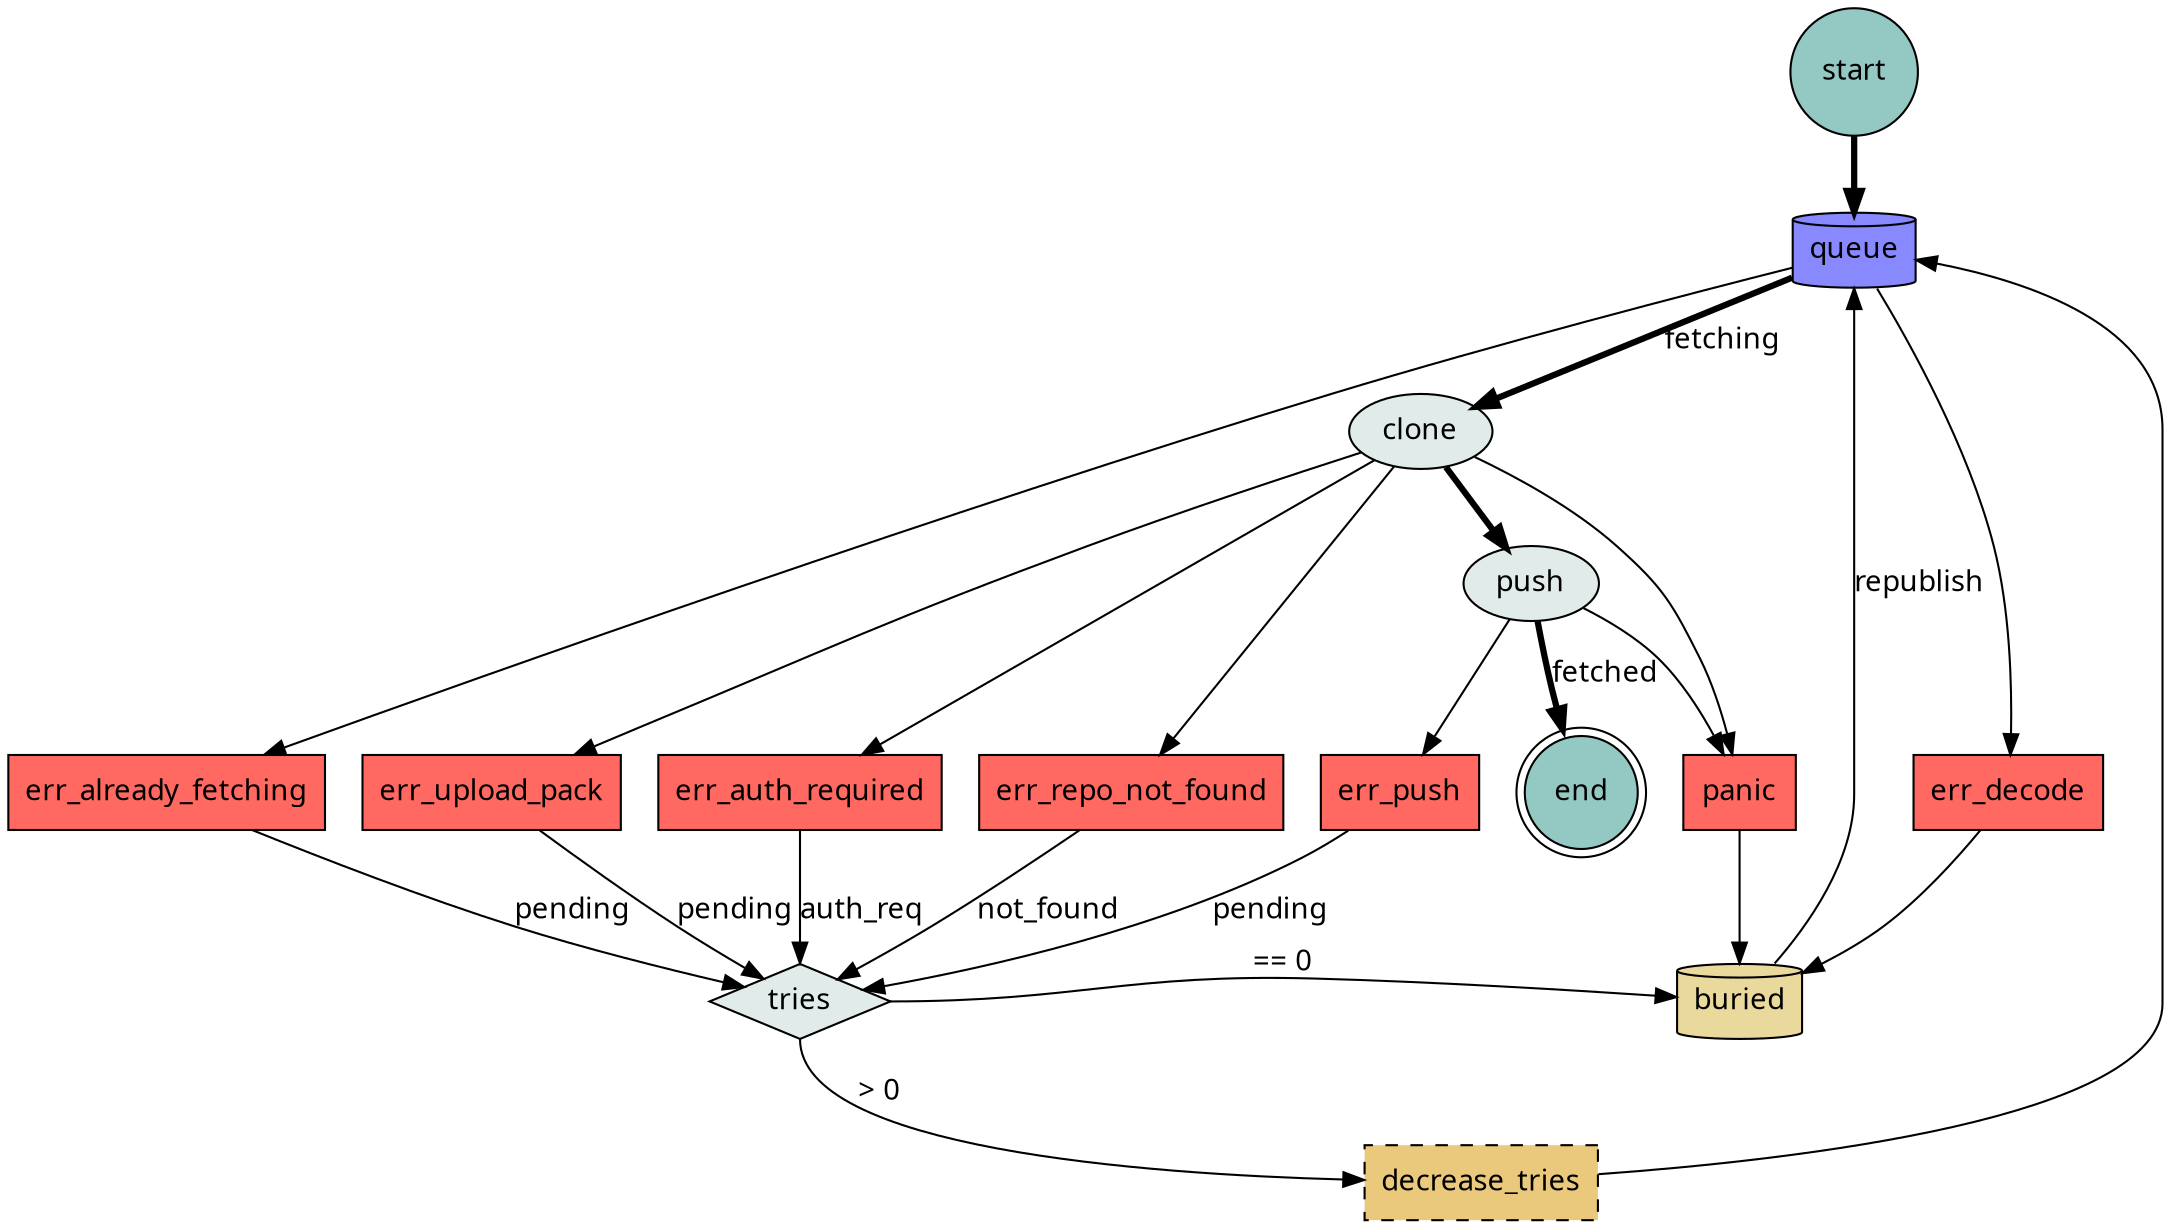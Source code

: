 digraph G {
/* states

* not_found
* fetched
* pending
* fetching
* auth_req

*/

    node [fontname="ubuntu" style="filled" fillcolor="#E1EBEA"]
    edge [fontname="ubuntu" style="filled"]

    {
        node [shape="cylinder" style="filled"]
        queue [fillcolor="#8888ff"]
        buried [fillcolor="#EAD99C"]
    }

    {
        node [shape="polygon" style="filled" fillcolor="#ff6961"]
        err_decode
        err_already_fetching
        err_repo_not_found
        err_auth_required
        err_upload_pack
        err_push
        panic
    }

    subgraph archiver {
        {
            clone
            push
        }
        {
            rank=same
            node [shape="polygon" style="filled" fillcolor="#ff0000"]
            err_already_fetching
            err_upload_pack
            err_auth_required
            err_push
            err_repo_not_found
            err_decode
        }
        end [shape="doublecircle" fillcolor="#93C8C3"]
    }

    {
        rank=same
        tries [label="tries" shape="diamond"]
        buried
    }

    decrease_tries [shape="polygon" style="filled,dashed" fillcolor="#EAC97C"]

    subgraph queue {
        queue -> err_decode
        queue -> clone [label=fetching penwidth=3]
        queue -> err_already_fetching

        err_decode -> buried

        buried -> queue [label="republish"]

        start [shape="circle" fillcolor="#93C8C3"]
        start -> queue [penwidth=3]
        err_already_fetching
    }

    // Archiver.doClone
    err_already_fetching -> tries [label=pending weight=10]
    clone -> err_repo_not_found
    err_repo_not_found -> tries [label=not_found weight=10]
    clone -> err_auth_required
    err_auth_required -> tries [label=auth_req weight=10]
    clone -> err_upload_pack
    err_upload_pack -> tries [label="pending" weight=10]

    clone -> push [penwidth=3]
    push -> err_push
    err_push -> tries [label=pending weight=10]
    push -> end [label=fetched penwidth=3]


    clone -> panic
    push -> panic
    panic -> buried

    // borges.Worker.Start
    tries:e -> buried [label="== 0" weight=2]
    tries:s -> decrease_tries [label="> 0"]
    decrease_tries -> queue
}